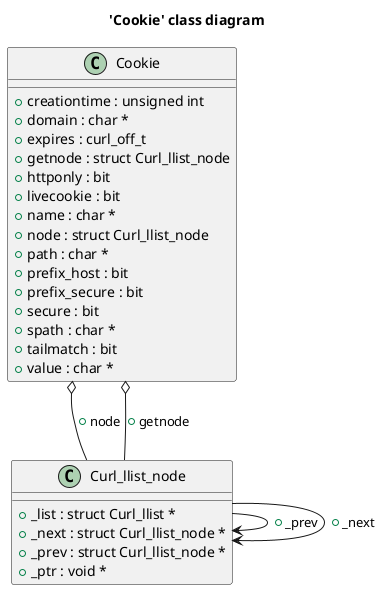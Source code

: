 @startuml
title 'Cookie' class diagram
class "Curl_llist_node" as C_0003064747438711625992
class C_0003064747438711625992 [[https://github.com/curl/curl/blob/34cf9d54a46598c44938aa7598820484d7af7133/lib/llist.h#L45{Curl_llist_node}]] {
__
+_list : struct Curl_llist * [[[https://github.com/curl/curl/blob/34cf9d54a46598c44938aa7598820484d7af7133/lib/llist.h#L46{_list}]]]
+_next : struct Curl_llist_node * [[[https://github.com/curl/curl/blob/34cf9d54a46598c44938aa7598820484d7af7133/lib/llist.h#L49{_next}]]]
+_prev : struct Curl_llist_node * [[[https://github.com/curl/curl/blob/34cf9d54a46598c44938aa7598820484d7af7133/lib/llist.h#L48{_prev}]]]
+_ptr : void * [[[https://github.com/curl/curl/blob/34cf9d54a46598c44938aa7598820484d7af7133/lib/llist.h#L47{_ptr}]]]
}
class "Cookie" as C_0002565775727757867751
class C_0002565775727757867751 [[https://github.com/curl/curl/blob/34cf9d54a46598c44938aa7598820484d7af7133/lib/cookie.h#L32{Cookie}]] {
__
+creationtime : unsigned int [[[https://github.com/curl/curl/blob/34cf9d54a46598c44938aa7598820484d7af7133/lib/cookie.h#L41{creationtime}]]]
+domain : char * [[[https://github.com/curl/curl/blob/34cf9d54a46598c44938aa7598820484d7af7133/lib/cookie.h#L39{domain}]]]
+expires : curl_off_t [[[https://github.com/curl/curl/blob/34cf9d54a46598c44938aa7598820484d7af7133/lib/cookie.h#L40{expires}]]]
+getnode : struct Curl_llist_node [[[https://github.com/curl/curl/blob/34cf9d54a46598c44938aa7598820484d7af7133/lib/cookie.h#L34{getnode}]]]
+httponly : bit [[[https://github.com/curl/curl/blob/34cf9d54a46598c44938aa7598820484d7af7133/lib/cookie.h#L45{httponly}]]]
+livecookie : bit [[[https://github.com/curl/curl/blob/34cf9d54a46598c44938aa7598820484d7af7133/lib/cookie.h#L44{livecookie}]]]
+name : char * [[[https://github.com/curl/curl/blob/34cf9d54a46598c44938aa7598820484d7af7133/lib/cookie.h#L35{name}]]]
+node : struct Curl_llist_node [[[https://github.com/curl/curl/blob/34cf9d54a46598c44938aa7598820484d7af7133/lib/cookie.h#L33{node}]]]
+path : char * [[[https://github.com/curl/curl/blob/34cf9d54a46598c44938aa7598820484d7af7133/lib/cookie.h#L37{path}]]]
+prefix_host : bit [[[https://github.com/curl/curl/blob/34cf9d54a46598c44938aa7598820484d7af7133/lib/cookie.h#L47{prefix_host}]]]
+prefix_secure : bit [[[https://github.com/curl/curl/blob/34cf9d54a46598c44938aa7598820484d7af7133/lib/cookie.h#L46{prefix_secure}]]]
+secure : bit [[[https://github.com/curl/curl/blob/34cf9d54a46598c44938aa7598820484d7af7133/lib/cookie.h#L43{secure}]]]
+spath : char * [[[https://github.com/curl/curl/blob/34cf9d54a46598c44938aa7598820484d7af7133/lib/cookie.h#L38{spath}]]]
+tailmatch : bit [[[https://github.com/curl/curl/blob/34cf9d54a46598c44938aa7598820484d7af7133/lib/cookie.h#L42{tailmatch}]]]
+value : char * [[[https://github.com/curl/curl/blob/34cf9d54a46598c44938aa7598820484d7af7133/lib/cookie.h#L36{value}]]]
}
C_0003064747438711625992 --> C_0003064747438711625992 [[https://github.com/curl/curl/blob/34cf9d54a46598c44938aa7598820484d7af7133/lib/llist.h#L48{_prev}]] : +_prev
C_0003064747438711625992 --> C_0003064747438711625992 [[https://github.com/curl/curl/blob/34cf9d54a46598c44938aa7598820484d7af7133/lib/llist.h#L49{_next}]] : +_next
C_0002565775727757867751 o-- C_0003064747438711625992 [[https://github.com/curl/curl/blob/34cf9d54a46598c44938aa7598820484d7af7133/lib/cookie.h#L33{node}]] : +node
C_0002565775727757867751 o-- C_0003064747438711625992 [[https://github.com/curl/curl/blob/34cf9d54a46598c44938aa7598820484d7af7133/lib/cookie.h#L34{getnode}]] : +getnode

'Generated with clang-uml, version 0.6.1
'LLVM version Ubuntu clang version 19.1.1 (1ubuntu1)
@enduml
